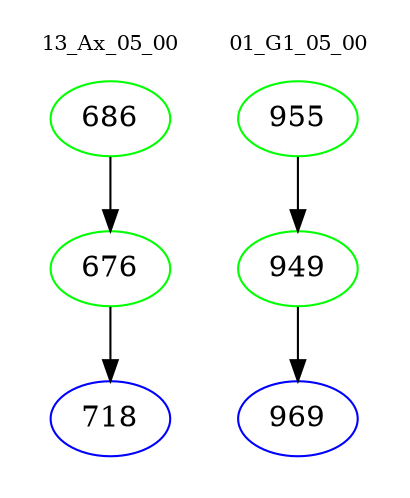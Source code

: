 digraph{
subgraph cluster_0 {
color = white
label = "13_Ax_05_00";
fontsize=10;
T0_686 [label="686", color="green"]
T0_686 -> T0_676 [color="black"]
T0_676 [label="676", color="green"]
T0_676 -> T0_718 [color="black"]
T0_718 [label="718", color="blue"]
}
subgraph cluster_1 {
color = white
label = "01_G1_05_00";
fontsize=10;
T1_955 [label="955", color="green"]
T1_955 -> T1_949 [color="black"]
T1_949 [label="949", color="green"]
T1_949 -> T1_969 [color="black"]
T1_969 [label="969", color="blue"]
}
}
